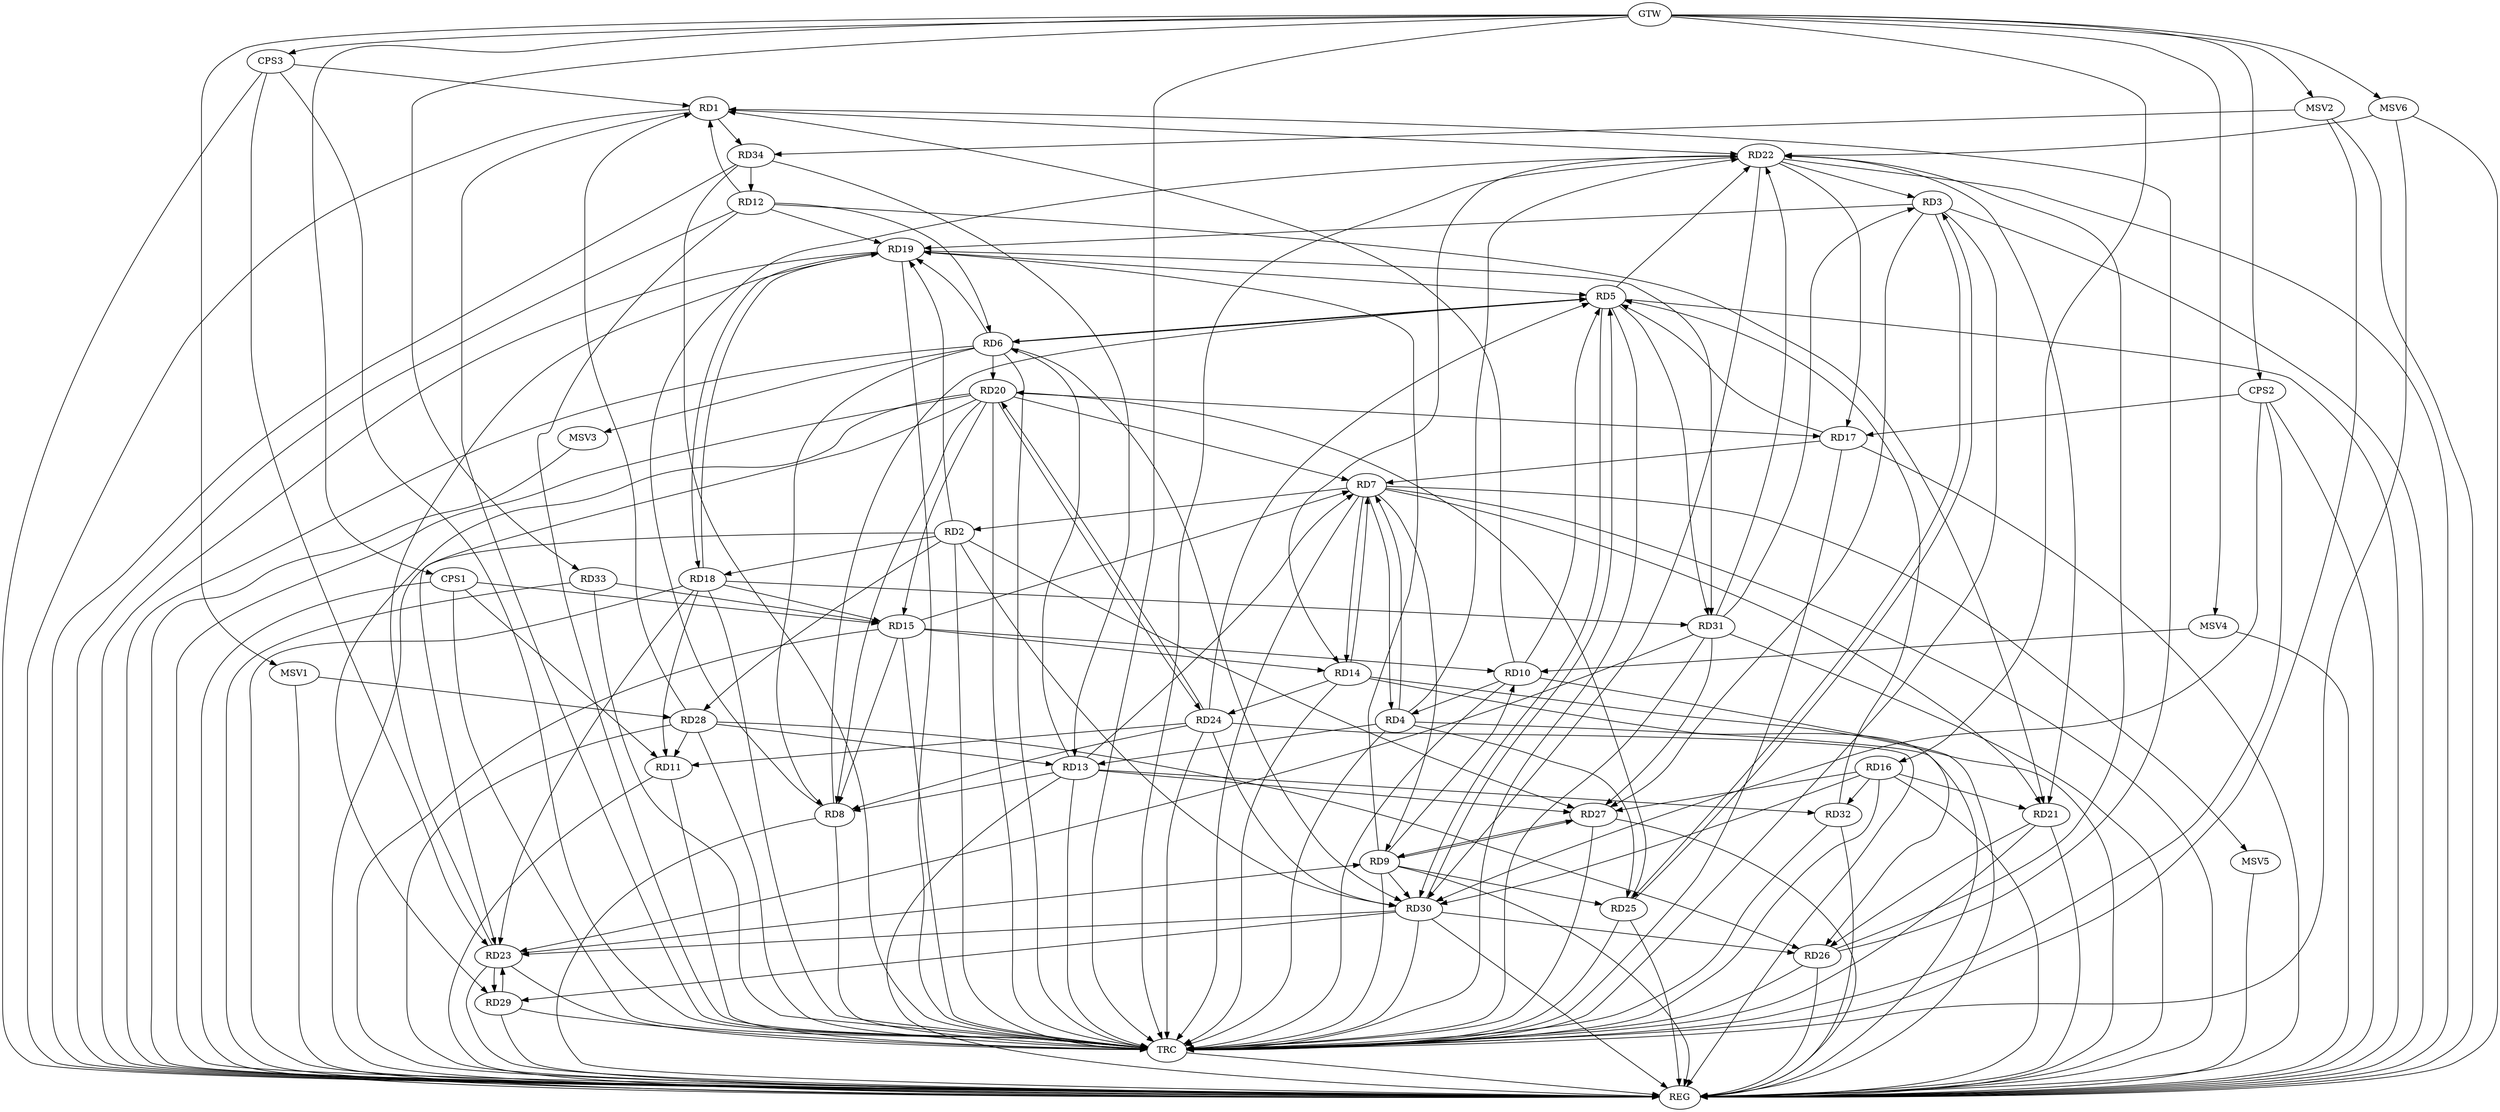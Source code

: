 strict digraph G {
  RD1 [ label="RD1" ];
  RD2 [ label="RD2" ];
  RD3 [ label="RD3" ];
  RD4 [ label="RD4" ];
  RD5 [ label="RD5" ];
  RD6 [ label="RD6" ];
  RD7 [ label="RD7" ];
  RD8 [ label="RD8" ];
  RD9 [ label="RD9" ];
  RD10 [ label="RD10" ];
  RD11 [ label="RD11" ];
  RD12 [ label="RD12" ];
  RD13 [ label="RD13" ];
  RD14 [ label="RD14" ];
  RD15 [ label="RD15" ];
  RD16 [ label="RD16" ];
  RD17 [ label="RD17" ];
  RD18 [ label="RD18" ];
  RD19 [ label="RD19" ];
  RD20 [ label="RD20" ];
  RD21 [ label="RD21" ];
  RD22 [ label="RD22" ];
  RD23 [ label="RD23" ];
  RD24 [ label="RD24" ];
  RD25 [ label="RD25" ];
  RD26 [ label="RD26" ];
  RD27 [ label="RD27" ];
  RD28 [ label="RD28" ];
  RD29 [ label="RD29" ];
  RD30 [ label="RD30" ];
  RD31 [ label="RD31" ];
  RD32 [ label="RD32" ];
  RD33 [ label="RD33" ];
  RD34 [ label="RD34" ];
  CPS1 [ label="CPS1" ];
  CPS2 [ label="CPS2" ];
  CPS3 [ label="CPS3" ];
  GTW [ label="GTW" ];
  REG [ label="REG" ];
  TRC [ label="TRC" ];
  MSV1 [ label="MSV1" ];
  MSV2 [ label="MSV2" ];
  MSV3 [ label="MSV3" ];
  MSV4 [ label="MSV4" ];
  MSV5 [ label="MSV5" ];
  MSV6 [ label="MSV6" ];
  RD10 -> RD1;
  RD12 -> RD1;
  RD1 -> RD22;
  RD26 -> RD1;
  RD28 -> RD1;
  RD1 -> RD34;
  RD7 -> RD2;
  RD2 -> RD18;
  RD2 -> RD19;
  RD2 -> RD27;
  RD2 -> RD28;
  RD2 -> RD30;
  RD3 -> RD19;
  RD22 -> RD3;
  RD3 -> RD25;
  RD25 -> RD3;
  RD3 -> RD27;
  RD31 -> RD3;
  RD4 -> RD7;
  RD7 -> RD4;
  RD10 -> RD4;
  RD4 -> RD13;
  RD4 -> RD22;
  RD4 -> RD25;
  RD5 -> RD6;
  RD6 -> RD5;
  RD8 -> RD5;
  RD10 -> RD5;
  RD17 -> RD5;
  RD19 -> RD5;
  RD5 -> RD22;
  RD24 -> RD5;
  RD5 -> RD30;
  RD30 -> RD5;
  RD5 -> RD31;
  RD32 -> RD5;
  RD6 -> RD8;
  RD12 -> RD6;
  RD13 -> RD6;
  RD6 -> RD19;
  RD6 -> RD20;
  RD6 -> RD30;
  RD7 -> RD9;
  RD13 -> RD7;
  RD7 -> RD14;
  RD14 -> RD7;
  RD15 -> RD7;
  RD17 -> RD7;
  RD20 -> RD7;
  RD7 -> RD21;
  RD13 -> RD8;
  RD15 -> RD8;
  RD20 -> RD8;
  RD8 -> RD22;
  RD24 -> RD8;
  RD9 -> RD10;
  RD9 -> RD19;
  RD23 -> RD9;
  RD9 -> RD25;
  RD9 -> RD27;
  RD27 -> RD9;
  RD9 -> RD30;
  RD15 -> RD10;
  RD18 -> RD11;
  RD24 -> RD11;
  RD28 -> RD11;
  RD12 -> RD19;
  RD12 -> RD21;
  RD34 -> RD12;
  RD13 -> RD27;
  RD28 -> RD13;
  RD13 -> RD32;
  RD34 -> RD13;
  RD15 -> RD14;
  RD22 -> RD14;
  RD14 -> RD24;
  RD14 -> RD26;
  RD18 -> RD15;
  RD20 -> RD15;
  RD33 -> RD15;
  RD16 -> RD21;
  RD16 -> RD27;
  RD16 -> RD30;
  RD16 -> RD32;
  RD20 -> RD17;
  RD22 -> RD17;
  RD18 -> RD19;
  RD19 -> RD18;
  RD18 -> RD23;
  RD18 -> RD31;
  RD23 -> RD19;
  RD19 -> RD31;
  RD20 -> RD23;
  RD20 -> RD24;
  RD24 -> RD20;
  RD25 -> RD20;
  RD20 -> RD29;
  RD22 -> RD21;
  RD21 -> RD26;
  RD26 -> RD22;
  RD22 -> RD30;
  RD31 -> RD22;
  RD23 -> RD29;
  RD29 -> RD23;
  RD30 -> RD23;
  RD31 -> RD23;
  RD24 -> RD30;
  RD28 -> RD26;
  RD30 -> RD26;
  RD31 -> RD27;
  RD30 -> RD29;
  CPS1 -> RD11;
  CPS1 -> RD15;
  CPS2 -> RD17;
  CPS2 -> RD30;
  CPS3 -> RD1;
  CPS3 -> RD23;
  GTW -> RD16;
  GTW -> RD33;
  GTW -> CPS1;
  GTW -> CPS2;
  GTW -> CPS3;
  RD1 -> REG;
  RD2 -> REG;
  RD3 -> REG;
  RD4 -> REG;
  RD5 -> REG;
  RD6 -> REG;
  RD7 -> REG;
  RD8 -> REG;
  RD9 -> REG;
  RD10 -> REG;
  RD11 -> REG;
  RD12 -> REG;
  RD13 -> REG;
  RD14 -> REG;
  RD15 -> REG;
  RD16 -> REG;
  RD17 -> REG;
  RD18 -> REG;
  RD19 -> REG;
  RD20 -> REG;
  RD21 -> REG;
  RD22 -> REG;
  RD23 -> REG;
  RD24 -> REG;
  RD25 -> REG;
  RD26 -> REG;
  RD27 -> REG;
  RD28 -> REG;
  RD29 -> REG;
  RD30 -> REG;
  RD31 -> REG;
  RD32 -> REG;
  RD33 -> REG;
  RD34 -> REG;
  CPS1 -> REG;
  CPS2 -> REG;
  CPS3 -> REG;
  RD1 -> TRC;
  RD2 -> TRC;
  RD3 -> TRC;
  RD4 -> TRC;
  RD5 -> TRC;
  RD6 -> TRC;
  RD7 -> TRC;
  RD8 -> TRC;
  RD9 -> TRC;
  RD10 -> TRC;
  RD11 -> TRC;
  RD12 -> TRC;
  RD13 -> TRC;
  RD14 -> TRC;
  RD15 -> TRC;
  RD16 -> TRC;
  RD17 -> TRC;
  RD18 -> TRC;
  RD19 -> TRC;
  RD20 -> TRC;
  RD21 -> TRC;
  RD22 -> TRC;
  RD23 -> TRC;
  RD24 -> TRC;
  RD25 -> TRC;
  RD26 -> TRC;
  RD27 -> TRC;
  RD28 -> TRC;
  RD29 -> TRC;
  RD30 -> TRC;
  RD31 -> TRC;
  RD32 -> TRC;
  RD33 -> TRC;
  RD34 -> TRC;
  CPS1 -> TRC;
  CPS2 -> TRC;
  CPS3 -> TRC;
  GTW -> TRC;
  TRC -> REG;
  MSV1 -> RD28;
  GTW -> MSV1;
  MSV1 -> REG;
  MSV2 -> RD34;
  GTW -> MSV2;
  MSV2 -> REG;
  MSV2 -> TRC;
  RD6 -> MSV3;
  MSV3 -> REG;
  MSV4 -> RD10;
  GTW -> MSV4;
  MSV4 -> REG;
  RD7 -> MSV5;
  MSV5 -> REG;
  MSV6 -> RD22;
  GTW -> MSV6;
  MSV6 -> REG;
  MSV6 -> TRC;
}
